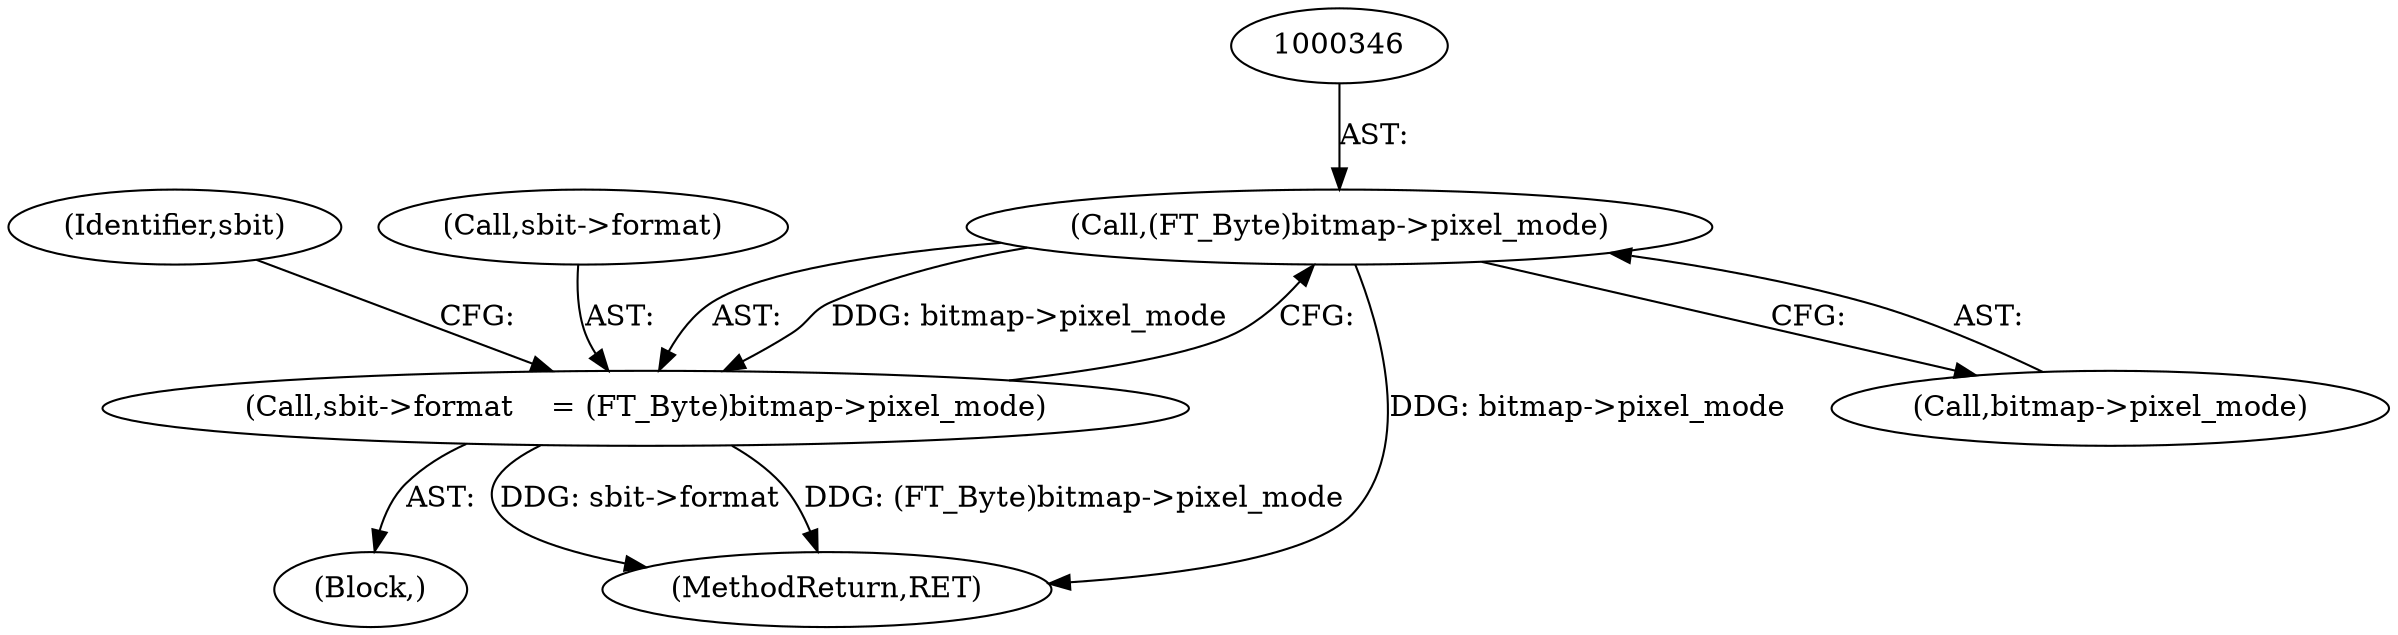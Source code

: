 digraph "0_savannah_b3500af717010137046ec4076d1e1c0641e33727_3@pointer" {
"1000345" [label="(Call,(FT_Byte)bitmap->pixel_mode)"];
"1000341" [label="(Call,sbit->format    = (FT_Byte)bitmap->pixel_mode)"];
"1000191" [label="(Block,)"];
"1000352" [label="(Identifier,sbit)"];
"1000414" [label="(MethodReturn,RET)"];
"1000345" [label="(Call,(FT_Byte)bitmap->pixel_mode)"];
"1000341" [label="(Call,sbit->format    = (FT_Byte)bitmap->pixel_mode)"];
"1000347" [label="(Call,bitmap->pixel_mode)"];
"1000342" [label="(Call,sbit->format)"];
"1000345" -> "1000341"  [label="AST: "];
"1000345" -> "1000347"  [label="CFG: "];
"1000346" -> "1000345"  [label="AST: "];
"1000347" -> "1000345"  [label="AST: "];
"1000341" -> "1000345"  [label="CFG: "];
"1000345" -> "1000414"  [label="DDG: bitmap->pixel_mode"];
"1000345" -> "1000341"  [label="DDG: bitmap->pixel_mode"];
"1000341" -> "1000191"  [label="AST: "];
"1000342" -> "1000341"  [label="AST: "];
"1000352" -> "1000341"  [label="CFG: "];
"1000341" -> "1000414"  [label="DDG: sbit->format"];
"1000341" -> "1000414"  [label="DDG: (FT_Byte)bitmap->pixel_mode"];
}
